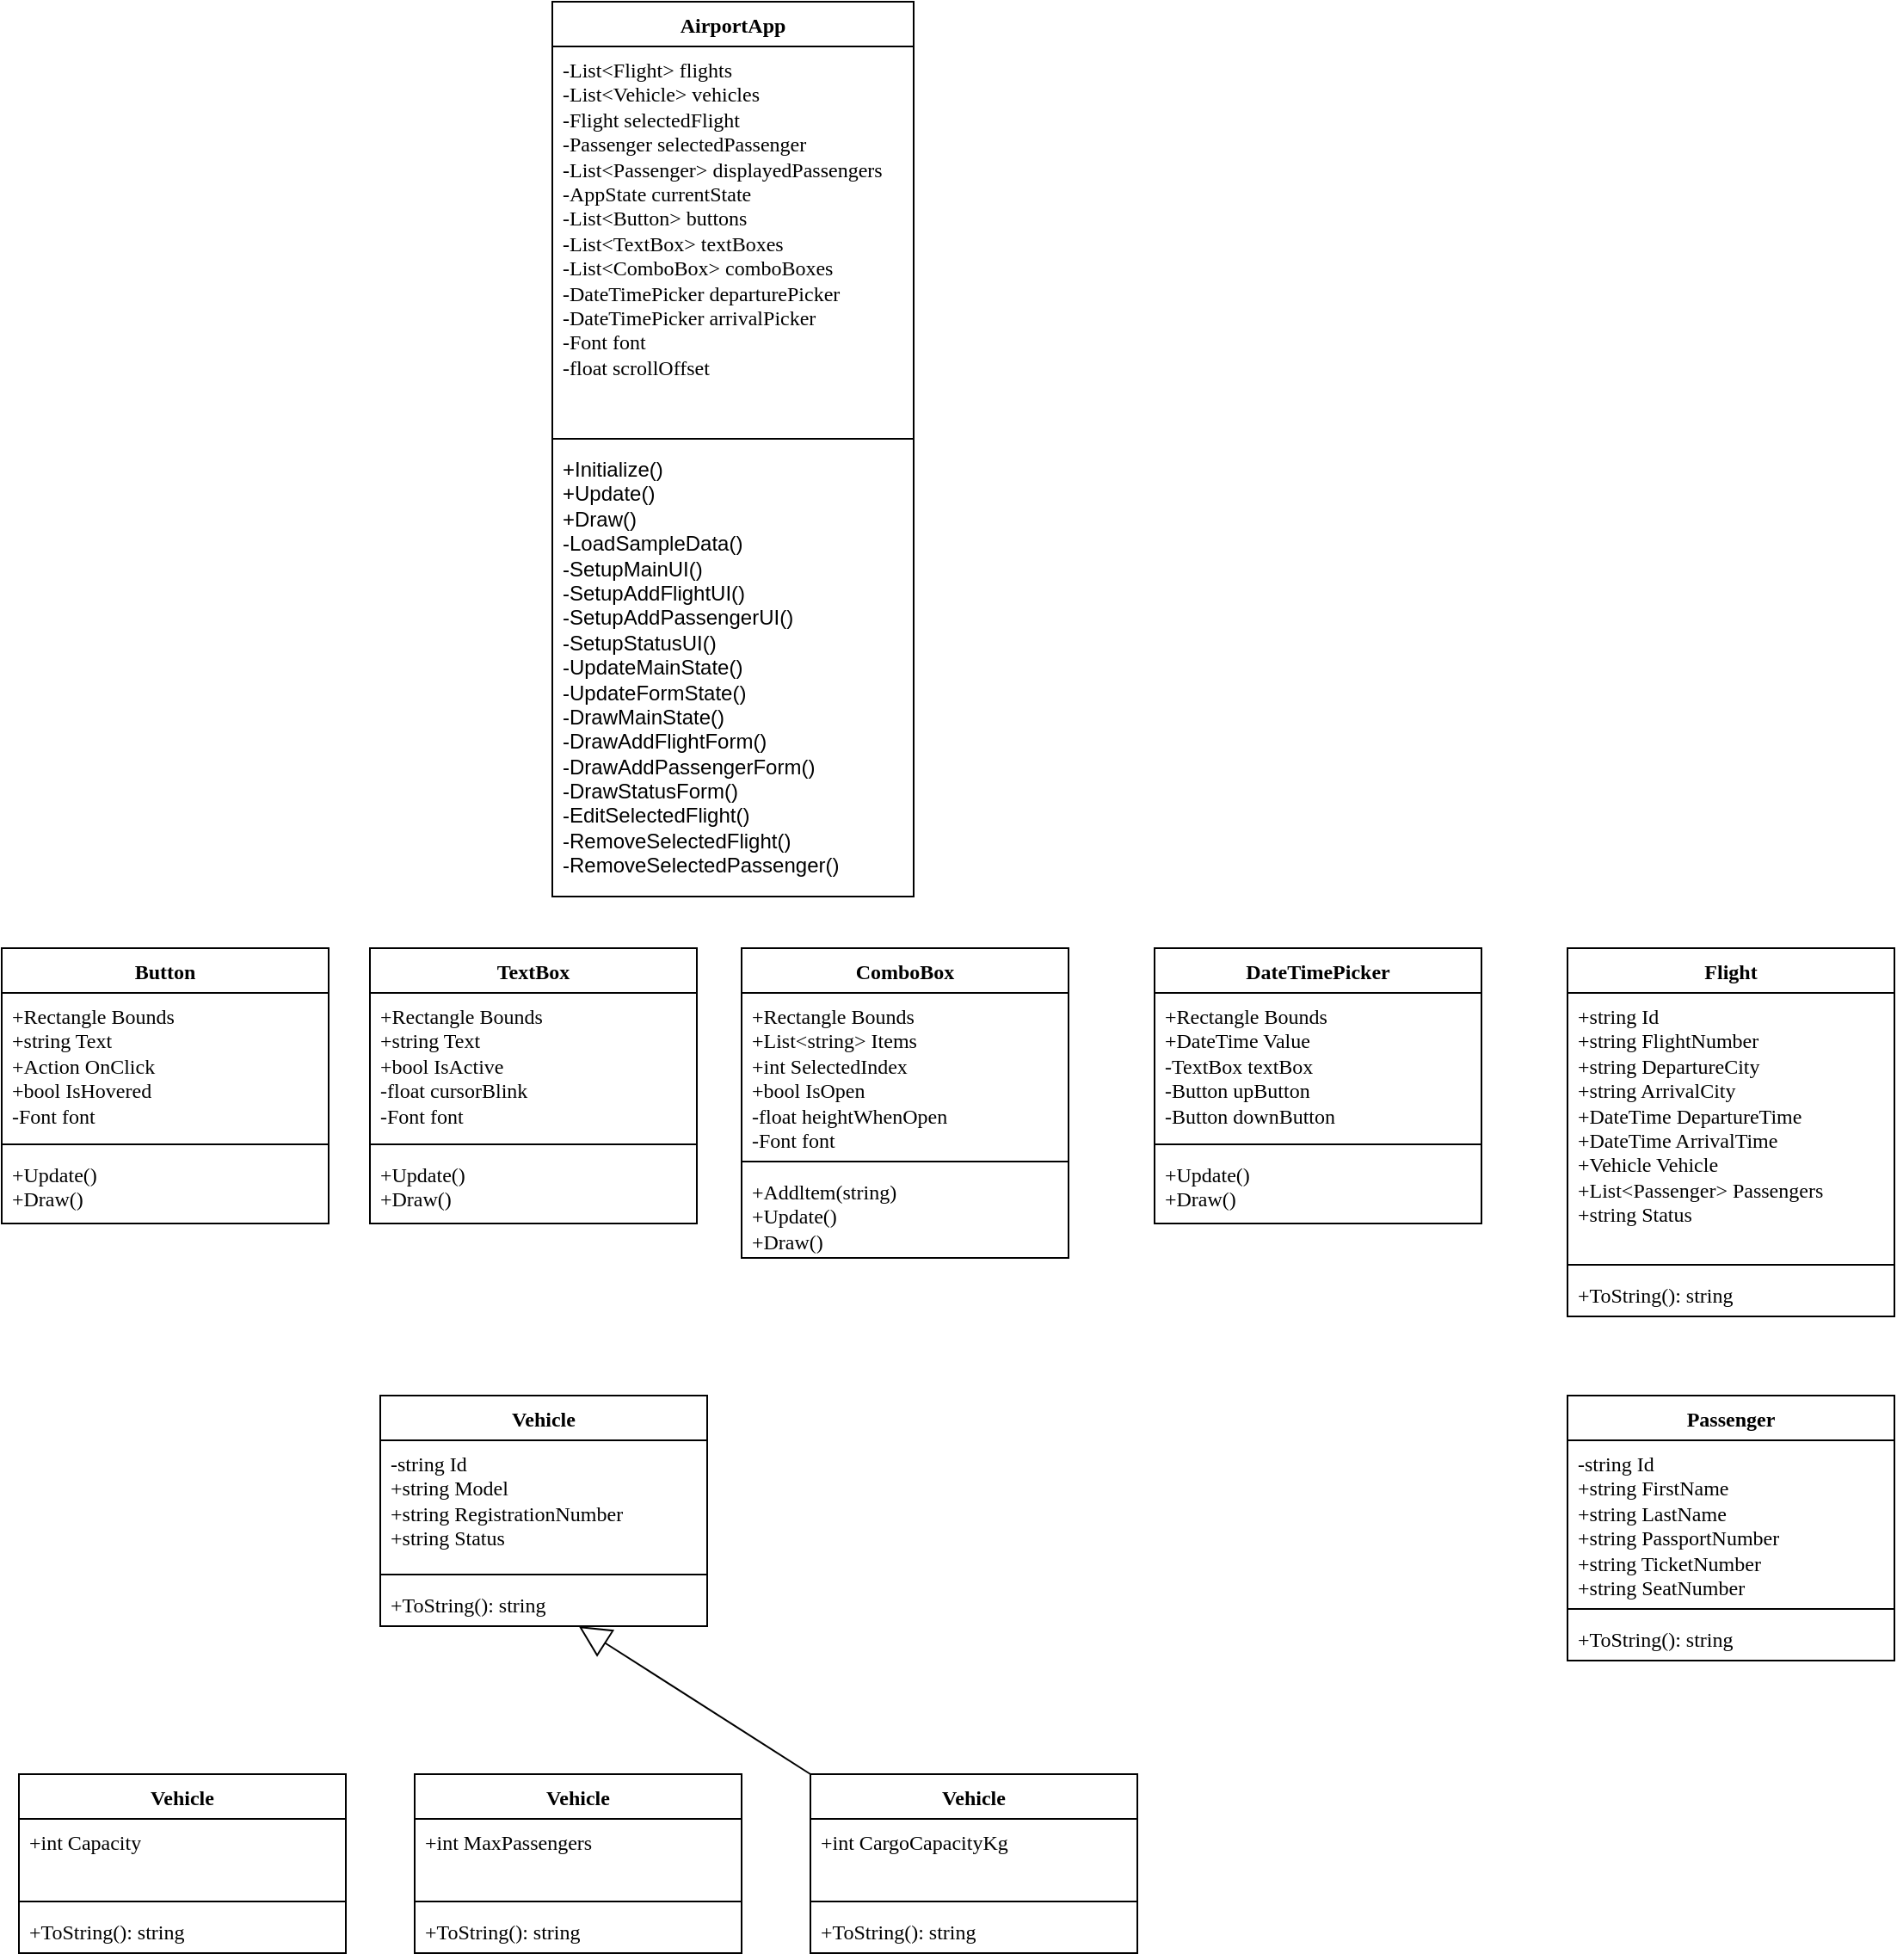 <mxfile version="27.1.6">
  <diagram name="Airport Management System" id="At3tC0pyEGK69L1k-_K0">
    <mxGraphModel dx="1169" dy="673" grid="1" gridSize="10" guides="1" tooltips="1" connect="1" arrows="1" fold="1" page="1" pageScale="1" pageWidth="827" pageHeight="1169" math="0" shadow="0">
      <root>
        <mxCell id="0" />
        <mxCell id="1" parent="0" />
        <mxCell id="lo363fECs3vBmB-kfrgS-2" value="&lt;div&gt;&lt;font&gt;AirportApp&lt;/font&gt;&lt;/div&gt;&lt;div&gt;&lt;br&gt;&lt;/div&gt;" style="swimlane;fontStyle=1;align=center;verticalAlign=top;childLayout=stackLayout;horizontal=1;startSize=26;horizontalStack=0;resizeParent=1;resizeParentMax=0;resizeLast=0;collapsible=1;marginBottom=0;whiteSpace=wrap;html=1;fontFamily=Verdana;" vertex="1" parent="1">
          <mxGeometry x="330" y="10" width="210" height="520" as="geometry" />
        </mxCell>
        <mxCell id="lo363fECs3vBmB-kfrgS-3" value="&lt;div&gt;&lt;font face=&quot;Verdana&quot;&gt;-List&amp;lt;Flight&amp;gt; flights&lt;/font&gt;&lt;/div&gt;&lt;div&gt;&lt;font face=&quot;Verdana&quot;&gt;-List&amp;lt;Vehicle&amp;gt; vehicles&lt;/font&gt;&lt;/div&gt;&lt;div&gt;&lt;font face=&quot;Verdana&quot;&gt;-Flight selectedFlight&lt;/font&gt;&lt;/div&gt;&lt;div&gt;&lt;font face=&quot;Verdana&quot;&gt;-Passenger selectedPassenger&lt;/font&gt;&lt;/div&gt;&lt;div&gt;&lt;font face=&quot;Verdana&quot;&gt;-List&amp;lt;Passenger&amp;gt; displayedPassengers&lt;/font&gt;&lt;/div&gt;&lt;div&gt;&lt;font face=&quot;Verdana&quot;&gt;-AppState currentState&lt;/font&gt;&lt;/div&gt;&lt;div&gt;&lt;font face=&quot;Verdana&quot;&gt;-List&amp;lt;Button&amp;gt; buttons&lt;/font&gt;&lt;/div&gt;&lt;div&gt;&lt;font face=&quot;Verdana&quot;&gt;-List&amp;lt;TextBox&amp;gt; textBoxes&lt;/font&gt;&lt;/div&gt;&lt;div&gt;&lt;font face=&quot;Verdana&quot;&gt;-List&amp;lt;ComboBox&amp;gt; comboBoxes&lt;/font&gt;&lt;/div&gt;&lt;div&gt;&lt;font face=&quot;Verdana&quot;&gt;-DateTimePicker departurePicker&lt;/font&gt;&lt;/div&gt;&lt;div&gt;&lt;font face=&quot;Verdana&quot;&gt;-DateTimePicker arrivalPicker&lt;/font&gt;&lt;/div&gt;&lt;div&gt;&lt;font face=&quot;Verdana&quot;&gt;-Font font&lt;/font&gt;&lt;/div&gt;&lt;div&gt;&lt;font face=&quot;Verdana&quot;&gt;-float scrollOffset&lt;/font&gt;&lt;/div&gt;&lt;div&gt;&lt;br&gt;&lt;/div&gt;" style="text;strokeColor=none;fillColor=none;align=left;verticalAlign=top;spacingLeft=4;spacingRight=4;overflow=hidden;rotatable=0;points=[[0,0.5],[1,0.5]];portConstraint=eastwest;whiteSpace=wrap;html=1;" vertex="1" parent="lo363fECs3vBmB-kfrgS-2">
          <mxGeometry y="26" width="210" height="224" as="geometry" />
        </mxCell>
        <mxCell id="lo363fECs3vBmB-kfrgS-4" value="" style="line;strokeWidth=1;fillColor=none;align=left;verticalAlign=middle;spacingTop=-1;spacingLeft=3;spacingRight=3;rotatable=0;labelPosition=right;points=[];portConstraint=eastwest;strokeColor=inherit;" vertex="1" parent="lo363fECs3vBmB-kfrgS-2">
          <mxGeometry y="250" width="210" height="8" as="geometry" />
        </mxCell>
        <mxCell id="lo363fECs3vBmB-kfrgS-5" value="&lt;div&gt;+Initialize()&lt;/div&gt;&lt;div&gt;+Update()&lt;/div&gt;&lt;div&gt;+Draw()&lt;/div&gt;&lt;div&gt;-LoadSampleData()&lt;/div&gt;&lt;div&gt;-SetupMainUI()&lt;/div&gt;&lt;div&gt;-SetupAddFlightUI()&lt;/div&gt;&lt;div&gt;-SetupAddPassengerUI()&lt;/div&gt;&lt;div&gt;-SetupStatusUI()&lt;/div&gt;&lt;div&gt;-UpdateMainState()&lt;/div&gt;&lt;div&gt;-UpdateFormState()&lt;/div&gt;&lt;div&gt;-DrawMainState()&lt;/div&gt;&lt;div&gt;-DrawAddFlightForm()&lt;/div&gt;&lt;div&gt;-DrawAddPassengerForm()&lt;/div&gt;&lt;div&gt;-DrawStatusForm()&lt;/div&gt;&lt;div&gt;-EditSelectedFlight()&lt;/div&gt;&lt;div&gt;-RemoveSelectedFlight()&lt;/div&gt;&lt;div&gt;-RemoveSelectedPassenger()&lt;/div&gt;&lt;div&gt;&lt;br&gt;&lt;/div&gt;" style="text;strokeColor=none;fillColor=none;align=left;verticalAlign=top;spacingLeft=4;spacingRight=4;overflow=hidden;rotatable=0;points=[[0,0.5],[1,0.5]];portConstraint=eastwest;whiteSpace=wrap;html=1;" vertex="1" parent="lo363fECs3vBmB-kfrgS-2">
          <mxGeometry y="258" width="210" height="262" as="geometry" />
        </mxCell>
        <mxCell id="lo363fECs3vBmB-kfrgS-6" value="&lt;div&gt;&lt;font face=&quot;Verdana&quot;&gt;Button&lt;/font&gt;&lt;/div&gt;&lt;div&gt;&lt;br&gt;&lt;/div&gt;" style="swimlane;fontStyle=1;align=center;verticalAlign=top;childLayout=stackLayout;horizontal=1;startSize=26;horizontalStack=0;resizeParent=1;resizeParentMax=0;resizeLast=0;collapsible=1;marginBottom=0;whiteSpace=wrap;html=1;" vertex="1" parent="1">
          <mxGeometry x="10" y="560" width="190" height="160" as="geometry" />
        </mxCell>
        <mxCell id="lo363fECs3vBmB-kfrgS-7" value="&lt;div&gt;+Rectangle Bounds&lt;/div&gt;&lt;div&gt;+string Text&lt;/div&gt;&lt;div&gt;+Action OnClick&lt;/div&gt;&lt;div&gt;+bool IsHovered&lt;/div&gt;&lt;div&gt;-Font font&lt;/div&gt;&lt;div&gt;&lt;br&gt;&lt;/div&gt;" style="text;strokeColor=none;fillColor=none;align=left;verticalAlign=top;spacingLeft=4;spacingRight=4;overflow=hidden;rotatable=0;points=[[0,0.5],[1,0.5]];portConstraint=eastwest;whiteSpace=wrap;html=1;fontFamily=Verdana;" vertex="1" parent="lo363fECs3vBmB-kfrgS-6">
          <mxGeometry y="26" width="190" height="84" as="geometry" />
        </mxCell>
        <mxCell id="lo363fECs3vBmB-kfrgS-8" value="" style="line;strokeWidth=1;fillColor=none;align=left;verticalAlign=middle;spacingTop=-1;spacingLeft=3;spacingRight=3;rotatable=0;labelPosition=right;points=[];portConstraint=eastwest;strokeColor=inherit;" vertex="1" parent="lo363fECs3vBmB-kfrgS-6">
          <mxGeometry y="110" width="190" height="8" as="geometry" />
        </mxCell>
        <mxCell id="lo363fECs3vBmB-kfrgS-9" value="&lt;div&gt;+Update()&lt;/div&gt;&lt;div&gt;+Draw()&lt;/div&gt;&lt;div&gt;&lt;br&gt;&lt;/div&gt;" style="text;strokeColor=none;fillColor=none;align=left;verticalAlign=top;spacingLeft=4;spacingRight=4;overflow=hidden;rotatable=0;points=[[0,0.5],[1,0.5]];portConstraint=eastwest;whiteSpace=wrap;html=1;fontFamily=Verdana;" vertex="1" parent="lo363fECs3vBmB-kfrgS-6">
          <mxGeometry y="118" width="190" height="42" as="geometry" />
        </mxCell>
        <mxCell id="lo363fECs3vBmB-kfrgS-11" value="&lt;div&gt;&lt;div&gt;&lt;font face=&quot;Verdana&quot;&gt;TextBox&lt;/font&gt;&lt;/div&gt;&lt;/div&gt;&lt;div&gt;&lt;br&gt;&lt;/div&gt;" style="swimlane;fontStyle=1;align=center;verticalAlign=top;childLayout=stackLayout;horizontal=1;startSize=26;horizontalStack=0;resizeParent=1;resizeParentMax=0;resizeLast=0;collapsible=1;marginBottom=0;whiteSpace=wrap;html=1;" vertex="1" parent="1">
          <mxGeometry x="224" y="560" width="190" height="160" as="geometry" />
        </mxCell>
        <mxCell id="lo363fECs3vBmB-kfrgS-12" value="&lt;div&gt;+Rectangle Bounds&lt;/div&gt;&lt;div&gt;+string Text&lt;/div&gt;&lt;div&gt;+bool IsActive&lt;/div&gt;&lt;div&gt;-float cursorBlink&lt;/div&gt;&lt;div&gt;-Font font&lt;/div&gt;&lt;div&gt;&lt;br&gt;&lt;/div&gt;" style="text;strokeColor=none;fillColor=none;align=left;verticalAlign=top;spacingLeft=4;spacingRight=4;overflow=hidden;rotatable=0;points=[[0,0.5],[1,0.5]];portConstraint=eastwest;whiteSpace=wrap;html=1;fontFamily=Verdana;" vertex="1" parent="lo363fECs3vBmB-kfrgS-11">
          <mxGeometry y="26" width="190" height="84" as="geometry" />
        </mxCell>
        <mxCell id="lo363fECs3vBmB-kfrgS-13" value="" style="line;strokeWidth=1;fillColor=none;align=left;verticalAlign=middle;spacingTop=-1;spacingLeft=3;spacingRight=3;rotatable=0;labelPosition=right;points=[];portConstraint=eastwest;strokeColor=inherit;" vertex="1" parent="lo363fECs3vBmB-kfrgS-11">
          <mxGeometry y="110" width="190" height="8" as="geometry" />
        </mxCell>
        <mxCell id="lo363fECs3vBmB-kfrgS-14" value="&lt;div&gt;+Update()&lt;/div&gt;&lt;div&gt;+Draw()&lt;/div&gt;&lt;div&gt;&lt;br&gt;&lt;/div&gt;" style="text;strokeColor=none;fillColor=none;align=left;verticalAlign=top;spacingLeft=4;spacingRight=4;overflow=hidden;rotatable=0;points=[[0,0.5],[1,0.5]];portConstraint=eastwest;whiteSpace=wrap;html=1;fontFamily=Verdana;" vertex="1" parent="lo363fECs3vBmB-kfrgS-11">
          <mxGeometry y="118" width="190" height="42" as="geometry" />
        </mxCell>
        <mxCell id="lo363fECs3vBmB-kfrgS-15" value="&lt;div&gt;&lt;div&gt;&lt;font face=&quot;Verdana&quot;&gt;ComboBox&lt;/font&gt;&lt;/div&gt;&lt;/div&gt;&lt;div&gt;&lt;br&gt;&lt;/div&gt;" style="swimlane;fontStyle=1;align=center;verticalAlign=top;childLayout=stackLayout;horizontal=1;startSize=26;horizontalStack=0;resizeParent=1;resizeParentMax=0;resizeLast=0;collapsible=1;marginBottom=0;whiteSpace=wrap;html=1;" vertex="1" parent="1">
          <mxGeometry x="440" y="560" width="190" height="180" as="geometry" />
        </mxCell>
        <mxCell id="lo363fECs3vBmB-kfrgS-16" value="&lt;div&gt;+Rectangle Bounds&lt;/div&gt;&lt;div&gt;+List&amp;lt;string&amp;gt; Items&lt;/div&gt;&lt;div&gt;+int SelectedIndex&lt;/div&gt;&lt;div&gt;+bool IsOpen&lt;/div&gt;&lt;div&gt;-float heightWhenOpen&lt;/div&gt;&lt;div&gt;-Font font&lt;/div&gt;&lt;div&gt;&lt;br&gt;&lt;/div&gt;" style="text;strokeColor=none;fillColor=none;align=left;verticalAlign=top;spacingLeft=4;spacingRight=4;overflow=hidden;rotatable=0;points=[[0,0.5],[1,0.5]];portConstraint=eastwest;whiteSpace=wrap;html=1;fontFamily=Verdana;" vertex="1" parent="lo363fECs3vBmB-kfrgS-15">
          <mxGeometry y="26" width="190" height="94" as="geometry" />
        </mxCell>
        <mxCell id="lo363fECs3vBmB-kfrgS-17" value="" style="line;strokeWidth=1;fillColor=none;align=left;verticalAlign=middle;spacingTop=-1;spacingLeft=3;spacingRight=3;rotatable=0;labelPosition=right;points=[];portConstraint=eastwest;strokeColor=inherit;" vertex="1" parent="lo363fECs3vBmB-kfrgS-15">
          <mxGeometry y="120" width="190" height="8" as="geometry" />
        </mxCell>
        <mxCell id="lo363fECs3vBmB-kfrgS-18" value="&lt;div&gt;+Addltem(string)&lt;/div&gt;&lt;div&gt;+Update()&lt;/div&gt;&lt;div&gt;+Draw()&lt;/div&gt;&lt;div&gt;&lt;br&gt;&lt;/div&gt;" style="text;strokeColor=none;fillColor=none;align=left;verticalAlign=top;spacingLeft=4;spacingRight=4;overflow=hidden;rotatable=0;points=[[0,0.5],[1,0.5]];portConstraint=eastwest;whiteSpace=wrap;html=1;fontFamily=Verdana;" vertex="1" parent="lo363fECs3vBmB-kfrgS-15">
          <mxGeometry y="128" width="190" height="52" as="geometry" />
        </mxCell>
        <mxCell id="lo363fECs3vBmB-kfrgS-19" value="&lt;div&gt;&lt;div&gt;&lt;font face=&quot;Verdana&quot;&gt;DateTimePicker&lt;/font&gt;&lt;/div&gt;&lt;/div&gt;&lt;div&gt;&lt;br&gt;&lt;/div&gt;" style="swimlane;fontStyle=1;align=center;verticalAlign=top;childLayout=stackLayout;horizontal=1;startSize=26;horizontalStack=0;resizeParent=1;resizeParentMax=0;resizeLast=0;collapsible=1;marginBottom=0;whiteSpace=wrap;html=1;" vertex="1" parent="1">
          <mxGeometry x="680" y="560" width="190" height="160" as="geometry" />
        </mxCell>
        <mxCell id="lo363fECs3vBmB-kfrgS-20" value="&lt;div&gt;+Rectangle Bounds&lt;/div&gt;&lt;div&gt;+DateTime Value&lt;/div&gt;&lt;div&gt;-TextBox textBox&lt;/div&gt;&lt;div&gt;-Button upButton&lt;/div&gt;&lt;div&gt;-Button downButton&lt;/div&gt;&lt;div&gt;&lt;br&gt;&lt;/div&gt;" style="text;strokeColor=none;fillColor=none;align=left;verticalAlign=top;spacingLeft=4;spacingRight=4;overflow=hidden;rotatable=0;points=[[0,0.5],[1,0.5]];portConstraint=eastwest;whiteSpace=wrap;html=1;fontFamily=Verdana;" vertex="1" parent="lo363fECs3vBmB-kfrgS-19">
          <mxGeometry y="26" width="190" height="84" as="geometry" />
        </mxCell>
        <mxCell id="lo363fECs3vBmB-kfrgS-21" value="" style="line;strokeWidth=1;fillColor=none;align=left;verticalAlign=middle;spacingTop=-1;spacingLeft=3;spacingRight=3;rotatable=0;labelPosition=right;points=[];portConstraint=eastwest;strokeColor=inherit;" vertex="1" parent="lo363fECs3vBmB-kfrgS-19">
          <mxGeometry y="110" width="190" height="8" as="geometry" />
        </mxCell>
        <mxCell id="lo363fECs3vBmB-kfrgS-22" value="&lt;div&gt;+Update()&lt;/div&gt;&lt;div&gt;+Draw()&lt;/div&gt;&lt;div&gt;&lt;br&gt;&lt;/div&gt;" style="text;strokeColor=none;fillColor=none;align=left;verticalAlign=top;spacingLeft=4;spacingRight=4;overflow=hidden;rotatable=0;points=[[0,0.5],[1,0.5]];portConstraint=eastwest;whiteSpace=wrap;html=1;fontFamily=Verdana;" vertex="1" parent="lo363fECs3vBmB-kfrgS-19">
          <mxGeometry y="118" width="190" height="42" as="geometry" />
        </mxCell>
        <mxCell id="lo363fECs3vBmB-kfrgS-23" value="&lt;div&gt;&lt;div&gt;&lt;font face=&quot;Verdana&quot;&gt;Flight&lt;/font&gt;&lt;/div&gt;&lt;/div&gt;&lt;div&gt;&lt;br&gt;&lt;/div&gt;" style="swimlane;fontStyle=1;align=center;verticalAlign=top;childLayout=stackLayout;horizontal=1;startSize=26;horizontalStack=0;resizeParent=1;resizeParentMax=0;resizeLast=0;collapsible=1;marginBottom=0;whiteSpace=wrap;html=1;" vertex="1" parent="1">
          <mxGeometry x="920" y="560" width="190" height="214" as="geometry" />
        </mxCell>
        <mxCell id="lo363fECs3vBmB-kfrgS-24" value="&lt;div&gt;+string Id&lt;/div&gt;&lt;div&gt;+string FlightNumber&lt;/div&gt;&lt;div&gt;+string DepartureCity&lt;/div&gt;&lt;div&gt;+string ArrivalCity&lt;/div&gt;&lt;div&gt;+DateTime DepartureTime&lt;/div&gt;&lt;div&gt;+DateTime ArrivalTime&lt;/div&gt;&lt;div&gt;+Vehicle Vehicle&lt;/div&gt;&lt;div&gt;+List&amp;lt;Passenger&amp;gt; Passengers&lt;/div&gt;&lt;div&gt;+string Status&lt;/div&gt;&lt;div&gt;&lt;br&gt;&lt;/div&gt;" style="text;strokeColor=none;fillColor=none;align=left;verticalAlign=top;spacingLeft=4;spacingRight=4;overflow=hidden;rotatable=0;points=[[0,0.5],[1,0.5]];portConstraint=eastwest;whiteSpace=wrap;html=1;fontFamily=Verdana;" vertex="1" parent="lo363fECs3vBmB-kfrgS-23">
          <mxGeometry y="26" width="190" height="154" as="geometry" />
        </mxCell>
        <mxCell id="lo363fECs3vBmB-kfrgS-25" value="" style="line;strokeWidth=1;fillColor=none;align=left;verticalAlign=middle;spacingTop=-1;spacingLeft=3;spacingRight=3;rotatable=0;labelPosition=right;points=[];portConstraint=eastwest;strokeColor=inherit;" vertex="1" parent="lo363fECs3vBmB-kfrgS-23">
          <mxGeometry y="180" width="190" height="8" as="geometry" />
        </mxCell>
        <mxCell id="lo363fECs3vBmB-kfrgS-26" value="&lt;div&gt;+ToString(): string&lt;/div&gt;&lt;div&gt;&lt;br&gt;&lt;/div&gt;" style="text;strokeColor=none;fillColor=none;align=left;verticalAlign=top;spacingLeft=4;spacingRight=4;overflow=hidden;rotatable=0;points=[[0,0.5],[1,0.5]];portConstraint=eastwest;whiteSpace=wrap;html=1;fontFamily=Verdana;" vertex="1" parent="lo363fECs3vBmB-kfrgS-23">
          <mxGeometry y="188" width="190" height="26" as="geometry" />
        </mxCell>
        <mxCell id="lo363fECs3vBmB-kfrgS-27" value="&lt;div&gt;&lt;div&gt;&lt;font face=&quot;Verdana&quot;&gt;Passenger&lt;/font&gt;&lt;/div&gt;&lt;/div&gt;" style="swimlane;fontStyle=1;align=center;verticalAlign=top;childLayout=stackLayout;horizontal=1;startSize=26;horizontalStack=0;resizeParent=1;resizeParentMax=0;resizeLast=0;collapsible=1;marginBottom=0;whiteSpace=wrap;html=1;" vertex="1" parent="1">
          <mxGeometry x="920" y="820" width="190" height="154" as="geometry" />
        </mxCell>
        <mxCell id="lo363fECs3vBmB-kfrgS-28" value="&lt;div&gt;&lt;div&gt;-string Id&lt;/div&gt;&lt;div&gt;+string FirstName&lt;/div&gt;&lt;div&gt;+string LastName&lt;/div&gt;&lt;div&gt;+string PassportNumber&lt;/div&gt;&lt;div&gt;+string TicketNumber&lt;/div&gt;&lt;div&gt;+string SeatNumber&lt;/div&gt;&lt;/div&gt;&lt;div&gt;&lt;br&gt;&lt;/div&gt;" style="text;strokeColor=none;fillColor=none;align=left;verticalAlign=top;spacingLeft=4;spacingRight=4;overflow=hidden;rotatable=0;points=[[0,0.5],[1,0.5]];portConstraint=eastwest;whiteSpace=wrap;html=1;fontFamily=Verdana;" vertex="1" parent="lo363fECs3vBmB-kfrgS-27">
          <mxGeometry y="26" width="190" height="94" as="geometry" />
        </mxCell>
        <mxCell id="lo363fECs3vBmB-kfrgS-29" value="" style="line;strokeWidth=1;fillColor=none;align=left;verticalAlign=middle;spacingTop=-1;spacingLeft=3;spacingRight=3;rotatable=0;labelPosition=right;points=[];portConstraint=eastwest;strokeColor=inherit;" vertex="1" parent="lo363fECs3vBmB-kfrgS-27">
          <mxGeometry y="120" width="190" height="8" as="geometry" />
        </mxCell>
        <mxCell id="lo363fECs3vBmB-kfrgS-30" value="&lt;div&gt;+ToString(): string&lt;/div&gt;&lt;div&gt;&lt;br&gt;&lt;/div&gt;" style="text;strokeColor=none;fillColor=none;align=left;verticalAlign=top;spacingLeft=4;spacingRight=4;overflow=hidden;rotatable=0;points=[[0,0.5],[1,0.5]];portConstraint=eastwest;whiteSpace=wrap;html=1;fontFamily=Verdana;" vertex="1" parent="lo363fECs3vBmB-kfrgS-27">
          <mxGeometry y="128" width="190" height="26" as="geometry" />
        </mxCell>
        <mxCell id="lo363fECs3vBmB-kfrgS-31" value="&lt;div&gt;&lt;div&gt;&lt;font face=&quot;Verdana&quot;&gt;Vehicle&lt;/font&gt;&lt;/div&gt;&lt;/div&gt;" style="swimlane;fontStyle=1;align=center;verticalAlign=top;childLayout=stackLayout;horizontal=1;startSize=26;horizontalStack=0;resizeParent=1;resizeParentMax=0;resizeLast=0;collapsible=1;marginBottom=0;whiteSpace=wrap;html=1;" vertex="1" parent="1">
          <mxGeometry x="230" y="820" width="190" height="134" as="geometry" />
        </mxCell>
        <mxCell id="lo363fECs3vBmB-kfrgS-32" value="&lt;div&gt;&lt;div&gt;&lt;div&gt;-string Id&lt;/div&gt;&lt;div&gt;+string Model&lt;/div&gt;&lt;div&gt;+string RegistrationNumber&lt;/div&gt;&lt;div&gt;+string Status&lt;/div&gt;&lt;/div&gt;&lt;/div&gt;&lt;div&gt;&lt;br&gt;&lt;/div&gt;" style="text;strokeColor=none;fillColor=none;align=left;verticalAlign=top;spacingLeft=4;spacingRight=4;overflow=hidden;rotatable=0;points=[[0,0.5],[1,0.5]];portConstraint=eastwest;whiteSpace=wrap;html=1;fontFamily=Verdana;" vertex="1" parent="lo363fECs3vBmB-kfrgS-31">
          <mxGeometry y="26" width="190" height="74" as="geometry" />
        </mxCell>
        <mxCell id="lo363fECs3vBmB-kfrgS-33" value="" style="line;strokeWidth=1;fillColor=none;align=left;verticalAlign=middle;spacingTop=-1;spacingLeft=3;spacingRight=3;rotatable=0;labelPosition=right;points=[];portConstraint=eastwest;strokeColor=inherit;" vertex="1" parent="lo363fECs3vBmB-kfrgS-31">
          <mxGeometry y="100" width="190" height="8" as="geometry" />
        </mxCell>
        <mxCell id="lo363fECs3vBmB-kfrgS-34" value="&lt;div&gt;+ToString(): string&lt;/div&gt;&lt;div&gt;&lt;br&gt;&lt;/div&gt;" style="text;strokeColor=none;fillColor=none;align=left;verticalAlign=top;spacingLeft=4;spacingRight=4;overflow=hidden;rotatable=0;points=[[0,0.5],[1,0.5]];portConstraint=eastwest;whiteSpace=wrap;html=1;fontFamily=Verdana;" vertex="1" parent="lo363fECs3vBmB-kfrgS-31">
          <mxGeometry y="108" width="190" height="26" as="geometry" />
        </mxCell>
        <mxCell id="lo363fECs3vBmB-kfrgS-35" value="&lt;div&gt;&lt;div&gt;&lt;font face=&quot;Verdana&quot;&gt;Vehicle&lt;/font&gt;&lt;/div&gt;&lt;/div&gt;" style="swimlane;fontStyle=1;align=center;verticalAlign=top;childLayout=stackLayout;horizontal=1;startSize=26;horizontalStack=0;resizeParent=1;resizeParentMax=0;resizeLast=0;collapsible=1;marginBottom=0;whiteSpace=wrap;html=1;" vertex="1" parent="1">
          <mxGeometry x="20" y="1040" width="190" height="104" as="geometry" />
        </mxCell>
        <mxCell id="lo363fECs3vBmB-kfrgS-36" value="&lt;div&gt;&lt;div&gt;&lt;div&gt;&lt;div&gt;+int Capacity&lt;/div&gt;&lt;/div&gt;&lt;/div&gt;&lt;/div&gt;&lt;div&gt;&lt;br&gt;&lt;/div&gt;" style="text;strokeColor=none;fillColor=none;align=left;verticalAlign=top;spacingLeft=4;spacingRight=4;overflow=hidden;rotatable=0;points=[[0,0.5],[1,0.5]];portConstraint=eastwest;whiteSpace=wrap;html=1;fontFamily=Verdana;" vertex="1" parent="lo363fECs3vBmB-kfrgS-35">
          <mxGeometry y="26" width="190" height="44" as="geometry" />
        </mxCell>
        <mxCell id="lo363fECs3vBmB-kfrgS-37" value="" style="line;strokeWidth=1;fillColor=none;align=left;verticalAlign=middle;spacingTop=-1;spacingLeft=3;spacingRight=3;rotatable=0;labelPosition=right;points=[];portConstraint=eastwest;strokeColor=inherit;" vertex="1" parent="lo363fECs3vBmB-kfrgS-35">
          <mxGeometry y="70" width="190" height="8" as="geometry" />
        </mxCell>
        <mxCell id="lo363fECs3vBmB-kfrgS-38" value="&lt;div&gt;+ToString(): string&lt;/div&gt;&lt;div&gt;&lt;br&gt;&lt;/div&gt;" style="text;strokeColor=none;fillColor=none;align=left;verticalAlign=top;spacingLeft=4;spacingRight=4;overflow=hidden;rotatable=0;points=[[0,0.5],[1,0.5]];portConstraint=eastwest;whiteSpace=wrap;html=1;fontFamily=Verdana;" vertex="1" parent="lo363fECs3vBmB-kfrgS-35">
          <mxGeometry y="78" width="190" height="26" as="geometry" />
        </mxCell>
        <mxCell id="lo363fECs3vBmB-kfrgS-39" value="&lt;div&gt;&lt;div&gt;&lt;font face=&quot;Verdana&quot;&gt;Vehicle&lt;/font&gt;&lt;/div&gt;&lt;/div&gt;" style="swimlane;fontStyle=1;align=center;verticalAlign=top;childLayout=stackLayout;horizontal=1;startSize=26;horizontalStack=0;resizeParent=1;resizeParentMax=0;resizeLast=0;collapsible=1;marginBottom=0;whiteSpace=wrap;html=1;" vertex="1" parent="1">
          <mxGeometry x="250" y="1040" width="190" height="104" as="geometry" />
        </mxCell>
        <mxCell id="lo363fECs3vBmB-kfrgS-40" value="&lt;div&gt;&lt;div&gt;&lt;div&gt;&lt;div&gt;+int MaxPassengers&lt;/div&gt;&lt;/div&gt;&lt;/div&gt;&lt;/div&gt;&lt;div&gt;&lt;br&gt;&lt;/div&gt;" style="text;strokeColor=none;fillColor=none;align=left;verticalAlign=top;spacingLeft=4;spacingRight=4;overflow=hidden;rotatable=0;points=[[0,0.5],[1,0.5]];portConstraint=eastwest;whiteSpace=wrap;html=1;fontFamily=Verdana;" vertex="1" parent="lo363fECs3vBmB-kfrgS-39">
          <mxGeometry y="26" width="190" height="44" as="geometry" />
        </mxCell>
        <mxCell id="lo363fECs3vBmB-kfrgS-41" value="" style="line;strokeWidth=1;fillColor=none;align=left;verticalAlign=middle;spacingTop=-1;spacingLeft=3;spacingRight=3;rotatable=0;labelPosition=right;points=[];portConstraint=eastwest;strokeColor=inherit;" vertex="1" parent="lo363fECs3vBmB-kfrgS-39">
          <mxGeometry y="70" width="190" height="8" as="geometry" />
        </mxCell>
        <mxCell id="lo363fECs3vBmB-kfrgS-42" value="&lt;div&gt;+ToString(): string&lt;/div&gt;&lt;div&gt;&lt;br&gt;&lt;/div&gt;" style="text;strokeColor=none;fillColor=none;align=left;verticalAlign=top;spacingLeft=4;spacingRight=4;overflow=hidden;rotatable=0;points=[[0,0.5],[1,0.5]];portConstraint=eastwest;whiteSpace=wrap;html=1;fontFamily=Verdana;" vertex="1" parent="lo363fECs3vBmB-kfrgS-39">
          <mxGeometry y="78" width="190" height="26" as="geometry" />
        </mxCell>
        <mxCell id="lo363fECs3vBmB-kfrgS-43" value="&lt;div&gt;&lt;div&gt;&lt;font face=&quot;Verdana&quot;&gt;Vehicle&lt;/font&gt;&lt;/div&gt;&lt;/div&gt;" style="swimlane;fontStyle=1;align=center;verticalAlign=top;childLayout=stackLayout;horizontal=1;startSize=26;horizontalStack=0;resizeParent=1;resizeParentMax=0;resizeLast=0;collapsible=1;marginBottom=0;whiteSpace=wrap;html=1;" vertex="1" parent="1">
          <mxGeometry x="480" y="1040" width="190" height="104" as="geometry" />
        </mxCell>
        <mxCell id="lo363fECs3vBmB-kfrgS-44" value="&lt;div&gt;&lt;div&gt;&lt;div&gt;&lt;div&gt;+int CargoCapacityKg&lt;/div&gt;&lt;/div&gt;&lt;/div&gt;&lt;/div&gt;&lt;div&gt;&lt;br&gt;&lt;/div&gt;" style="text;strokeColor=none;fillColor=none;align=left;verticalAlign=top;spacingLeft=4;spacingRight=4;overflow=hidden;rotatable=0;points=[[0,0.5],[1,0.5]];portConstraint=eastwest;whiteSpace=wrap;html=1;fontFamily=Verdana;" vertex="1" parent="lo363fECs3vBmB-kfrgS-43">
          <mxGeometry y="26" width="190" height="44" as="geometry" />
        </mxCell>
        <mxCell id="lo363fECs3vBmB-kfrgS-45" value="" style="line;strokeWidth=1;fillColor=none;align=left;verticalAlign=middle;spacingTop=-1;spacingLeft=3;spacingRight=3;rotatable=0;labelPosition=right;points=[];portConstraint=eastwest;strokeColor=inherit;" vertex="1" parent="lo363fECs3vBmB-kfrgS-43">
          <mxGeometry y="70" width="190" height="8" as="geometry" />
        </mxCell>
        <mxCell id="lo363fECs3vBmB-kfrgS-46" value="&lt;div&gt;+ToString(): string&lt;/div&gt;&lt;div&gt;&lt;br&gt;&lt;/div&gt;" style="text;strokeColor=none;fillColor=none;align=left;verticalAlign=top;spacingLeft=4;spacingRight=4;overflow=hidden;rotatable=0;points=[[0,0.5],[1,0.5]];portConstraint=eastwest;whiteSpace=wrap;html=1;fontFamily=Verdana;" vertex="1" parent="lo363fECs3vBmB-kfrgS-43">
          <mxGeometry y="78" width="190" height="26" as="geometry" />
        </mxCell>
        <mxCell id="lo363fECs3vBmB-kfrgS-47" value="" style="endArrow=block;endSize=16;endFill=0;html=1;rounded=0;exitX=0;exitY=0;exitDx=0;exitDy=0;" edge="1" parent="1" source="lo363fECs3vBmB-kfrgS-43" target="lo363fECs3vBmB-kfrgS-34">
          <mxGeometry width="160" relative="1" as="geometry">
            <mxPoint x="480" y="910" as="sourcePoint" />
            <mxPoint x="640" y="910" as="targetPoint" />
          </mxGeometry>
        </mxCell>
      </root>
    </mxGraphModel>
  </diagram>
</mxfile>
